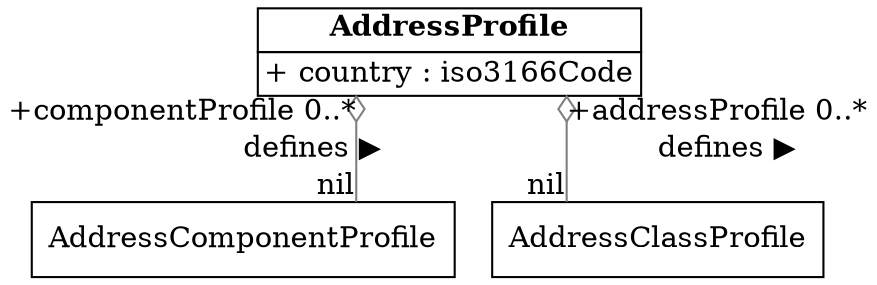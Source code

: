 digraph G {
  graph [splines="ortho"]
  edge [color="gray50"]
  node [shape="box"]

  AddressProfile [shape="plain" label=<
    <TABLE BORDER="0" CELLBORDER="1" CELLSPACING="0">
    <TR>
    <TD><B>AddressProfile</B></TD>
  </TR>
  
  <TR>
    <TD>
          <TABLE BORDER="0" CELLPADDING="0" CELLSPACING="0">
            <TR><TD ALIGN="LEFT">+ country : iso3166Code</TD></TR>
          </TABLE>
        </TD>
  </TR>
  
  </TABLE>
  >]

  AddressProfile -> AddressComponentProfile [dir="back" label="defines ▶" headlabel=nil arrowhead="onormal" arrowtail="odiamond" taillabel="+componentProfile 0..*"]
  AddressProfile -> AddressClassProfile [dir="back" label="defines ▶" headlabel=nil arrowhead="onormal" arrowtail="odiamond" taillabel="+addressProfile 0..*"]
}
